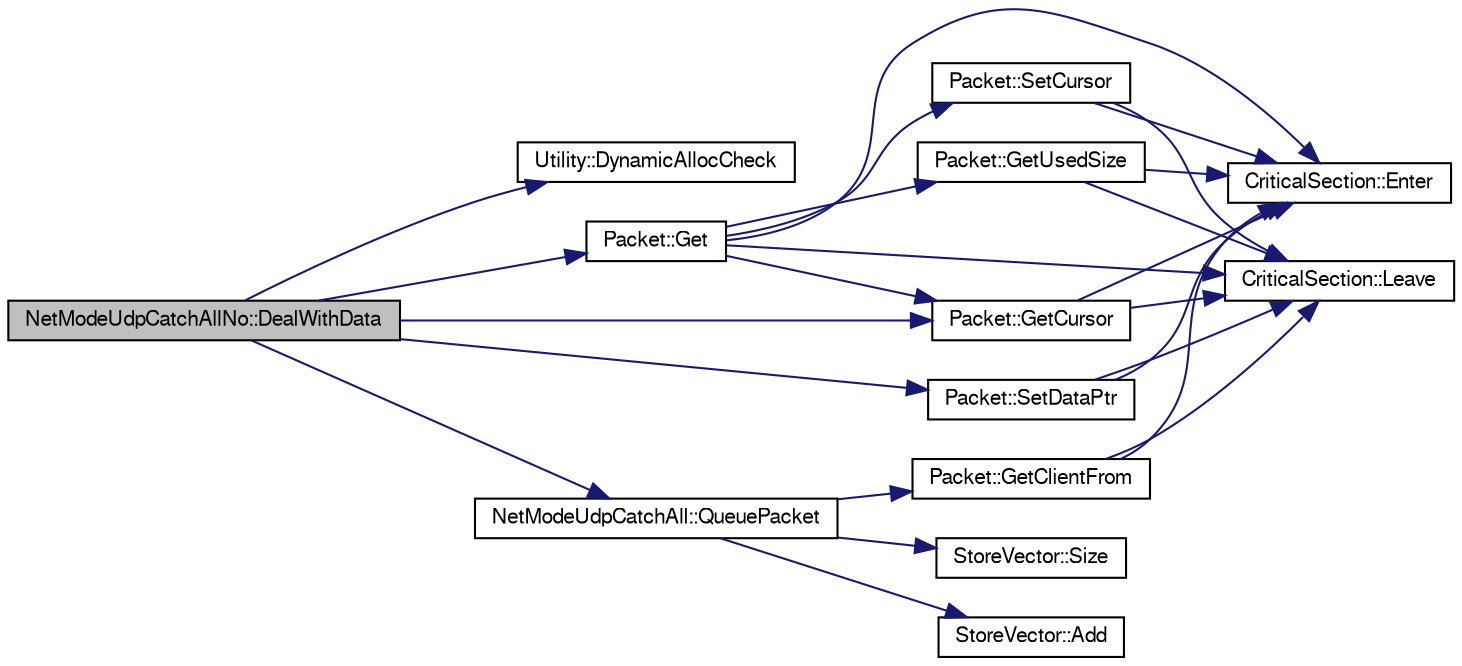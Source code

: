digraph G
{
  edge [fontname="FreeSans",fontsize="10",labelfontname="FreeSans",labelfontsize="10"];
  node [fontname="FreeSans",fontsize="10",shape=record];
  rankdir=LR;
  Node1 [label="NetModeUdpCatchAllNo::DealWithData",height=0.2,width=0.4,color="black", fillcolor="grey75", style="filled" fontcolor="black"];
  Node1 -> Node2 [color="midnightblue",fontsize="10",style="solid"];
  Node2 [label="Utility::DynamicAllocCheck",height=0.2,width=0.4,color="black", fillcolor="white", style="filled",URL="$class_utility.html#ae9b88a37dc2e95519c938e673dd3de2c"];
  Node1 -> Node3 [color="midnightblue",fontsize="10",style="solid"];
  Node3 [label="Packet::Get",height=0.2,width=0.4,color="black", fillcolor="white", style="filled",URL="$class_packet.html#a80e211740ec18468ac623e2a333234e0"];
  Node3 -> Node4 [color="midnightblue",fontsize="10",style="solid"];
  Node4 [label="CriticalSection::Enter",height=0.2,width=0.4,color="black", fillcolor="white", style="filled",URL="$class_critical_section.html#a509be5342b2f07ae06e1af5d9e08b871"];
  Node3 -> Node5 [color="midnightblue",fontsize="10",style="solid"];
  Node5 [label="Packet::GetCursor",height=0.2,width=0.4,color="black", fillcolor="white", style="filled",URL="$class_packet.html#a4864d45925c6798a6199929a038ca7f3"];
  Node5 -> Node4 [color="midnightblue",fontsize="10",style="solid"];
  Node5 -> Node6 [color="midnightblue",fontsize="10",style="solid"];
  Node6 [label="CriticalSection::Leave",height=0.2,width=0.4,color="black", fillcolor="white", style="filled",URL="$class_critical_section.html#a6fa0931385f066492f31fc98e3fca657"];
  Node3 -> Node7 [color="midnightblue",fontsize="10",style="solid"];
  Node7 [label="Packet::GetUsedSize",height=0.2,width=0.4,color="black", fillcolor="white", style="filled",URL="$class_packet.html#a443cddd3bfce9890d8ba59ffa42dbe1b"];
  Node7 -> Node4 [color="midnightblue",fontsize="10",style="solid"];
  Node7 -> Node6 [color="midnightblue",fontsize="10",style="solid"];
  Node3 -> Node6 [color="midnightblue",fontsize="10",style="solid"];
  Node3 -> Node8 [color="midnightblue",fontsize="10",style="solid"];
  Node8 [label="Packet::SetCursor",height=0.2,width=0.4,color="black", fillcolor="white", style="filled",URL="$class_packet.html#addeffecd28116c91743d6dd908d1b9c6"];
  Node8 -> Node4 [color="midnightblue",fontsize="10",style="solid"];
  Node8 -> Node6 [color="midnightblue",fontsize="10",style="solid"];
  Node1 -> Node5 [color="midnightblue",fontsize="10",style="solid"];
  Node1 -> Node9 [color="midnightblue",fontsize="10",style="solid"];
  Node9 [label="NetModeUdpCatchAll::QueuePacket",height=0.2,width=0.4,color="black", fillcolor="white", style="filled",URL="$class_net_mode_udp_catch_all.html#afdafdc65ee2485ac6ef95fcb08b837dd"];
  Node9 -> Node10 [color="midnightblue",fontsize="10",style="solid"];
  Node10 [label="StoreVector::Add",height=0.2,width=0.4,color="black", fillcolor="white", style="filled",URL="$class_store_vector.html#a07a7e6134d31a35343ab10d474bb7990"];
  Node9 -> Node11 [color="midnightblue",fontsize="10",style="solid"];
  Node11 [label="Packet::GetClientFrom",height=0.2,width=0.4,color="black", fillcolor="white", style="filled",URL="$class_packet.html#adc3e10f8e3b90b281e524a08bb935a43"];
  Node11 -> Node4 [color="midnightblue",fontsize="10",style="solid"];
  Node11 -> Node6 [color="midnightblue",fontsize="10",style="solid"];
  Node9 -> Node12 [color="midnightblue",fontsize="10",style="solid"];
  Node12 [label="StoreVector::Size",height=0.2,width=0.4,color="black", fillcolor="white", style="filled",URL="$class_store_vector.html#a161dc8c23affc6290c7dced3f1b77382"];
  Node1 -> Node13 [color="midnightblue",fontsize="10",style="solid"];
  Node13 [label="Packet::SetDataPtr",height=0.2,width=0.4,color="black", fillcolor="white", style="filled",URL="$class_packet.html#a38192749e78469e015c2234fa5f3fed9"];
  Node13 -> Node4 [color="midnightblue",fontsize="10",style="solid"];
  Node13 -> Node6 [color="midnightblue",fontsize="10",style="solid"];
}
